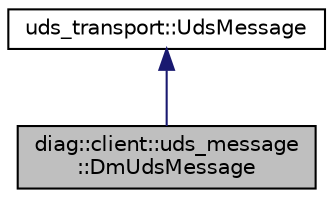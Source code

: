 digraph "diag::client::uds_message::DmUdsMessage"
{
 // LATEX_PDF_SIZE
  edge [fontname="Helvetica",fontsize="10",labelfontname="Helvetica",labelfontsize="10"];
  node [fontname="Helvetica",fontsize="10",shape=record];
  Node1 [label="diag::client::uds_message\l::DmUdsMessage",height=0.2,width=0.4,color="black", fillcolor="grey75", style="filled", fontcolor="black",tooltip=" "];
  Node2 -> Node1 [dir="back",color="midnightblue",fontsize="10",style="solid",fontname="Helvetica"];
  Node2 [label="uds_transport::UdsMessage",height=0.2,width=0.4,color="black", fillcolor="white", style="filled",URL="$classuds__transport_1_1UdsMessage.html",tooltip=" "];
}

